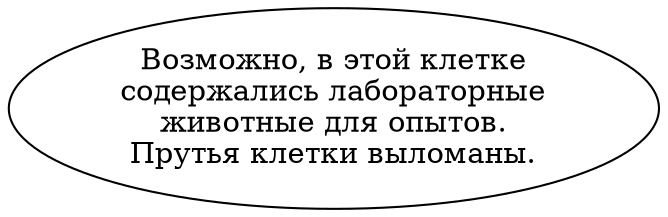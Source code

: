 digraph glowcage {
  "start" [style=filled       fillcolor="#FFFFFF"       color="#000000"]
  "start" [label="Возможно, в этой клетке\nсодержались лабораторные\nживотные для опытов.\nПрутья клетки выломаны."]
}